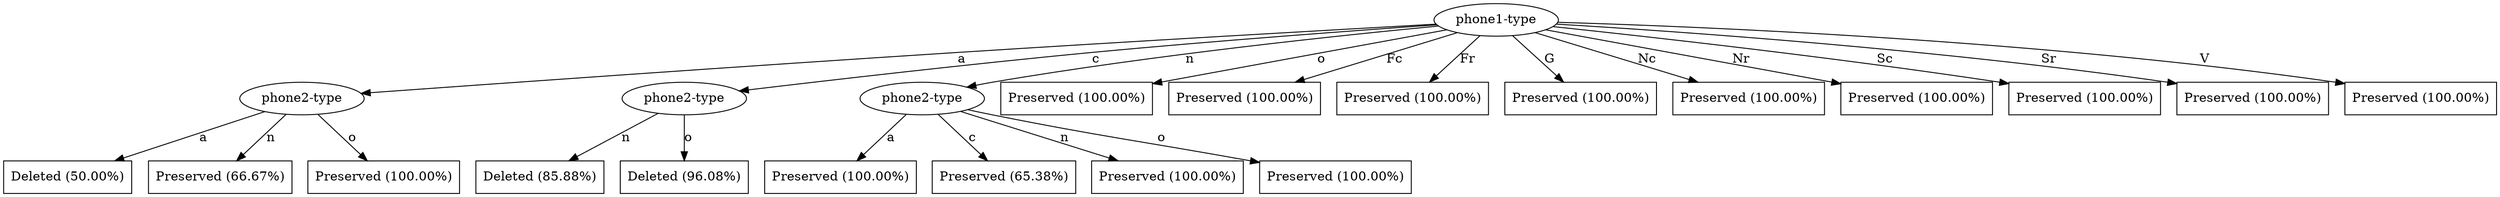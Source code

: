 digraph G {
"bg==" [ shape=ellipse label="phone1-type"]
"bg==" -> "bi0w" [ label="a" ]
"bi0w" [ shape=ellipse label="phone2-type"]
"bi0w" -> "bi0wLTE=" [ label="a" ]
"bi0wLTE=" [ shape=box label="Deleted (50.00%)"]
"bi0w" -> "bi0wLTM=" [ label="n" ]
"bi0wLTM=" [ shape=box label="Preserved (66.67%)"]
"bi0w" -> "bi0wLTQ=" [ label="o" ]
"bi0wLTQ=" [ shape=box label="Preserved (100.00%)"]
"bg==" -> "bi0x" [ label="c" ]
"bi0x" [ shape=ellipse label="phone2-type"]
"bi0x" -> "bi0xLTM=" [ label="n" ]
"bi0xLTM=" [ shape=box label="Deleted (85.88%)"]
"bi0x" -> "bi0xLTQ=" [ label="o" ]
"bi0xLTQ=" [ shape=box label="Deleted (96.08%)"]
"bg==" -> "bi0y" [ label="n" ]
"bi0y" [ shape=ellipse label="phone2-type"]
"bi0y" -> "bi0yLTE=" [ label="a" ]
"bi0yLTE=" [ shape=box label="Preserved (100.00%)"]
"bi0y" -> "bi0yLTI=" [ label="c" ]
"bi0yLTI=" [ shape=box label="Preserved (65.38%)"]
"bi0y" -> "bi0yLTM=" [ label="n" ]
"bi0yLTM=" [ shape=box label="Preserved (100.00%)"]
"bi0y" -> "bi0yLTQ=" [ label="o" ]
"bi0yLTQ=" [ shape=box label="Preserved (100.00%)"]
"bg==" -> "bi0z" [ label="o" ]
"bi0z" [ shape=box label="Preserved (100.00%)"]
"bg==" -> "bi00" [ label="Fc" ]
"bi00" [ shape=box label="Preserved (100.00%)"]
"bg==" -> "bi01" [ label="Fr" ]
"bi01" [ shape=box label="Preserved (100.00%)"]
"bg==" -> "bi02" [ label="G" ]
"bi02" [ shape=box label="Preserved (100.00%)"]
"bg==" -> "bi03" [ label="Nc" ]
"bi03" [ shape=box label="Preserved (100.00%)"]
"bg==" -> "bi04" [ label="Nr" ]
"bi04" [ shape=box label="Preserved (100.00%)"]
"bg==" -> "bi05" [ label="Sc" ]
"bi05" [ shape=box label="Preserved (100.00%)"]
"bg==" -> "bi0xMA==" [ label="Sr" ]
"bi0xMA==" [ shape=box label="Preserved (100.00%)"]
"bg==" -> "bi0xMQ==" [ label="V" ]
"bi0xMQ==" [ shape=box label="Preserved (100.00%)"]
}

